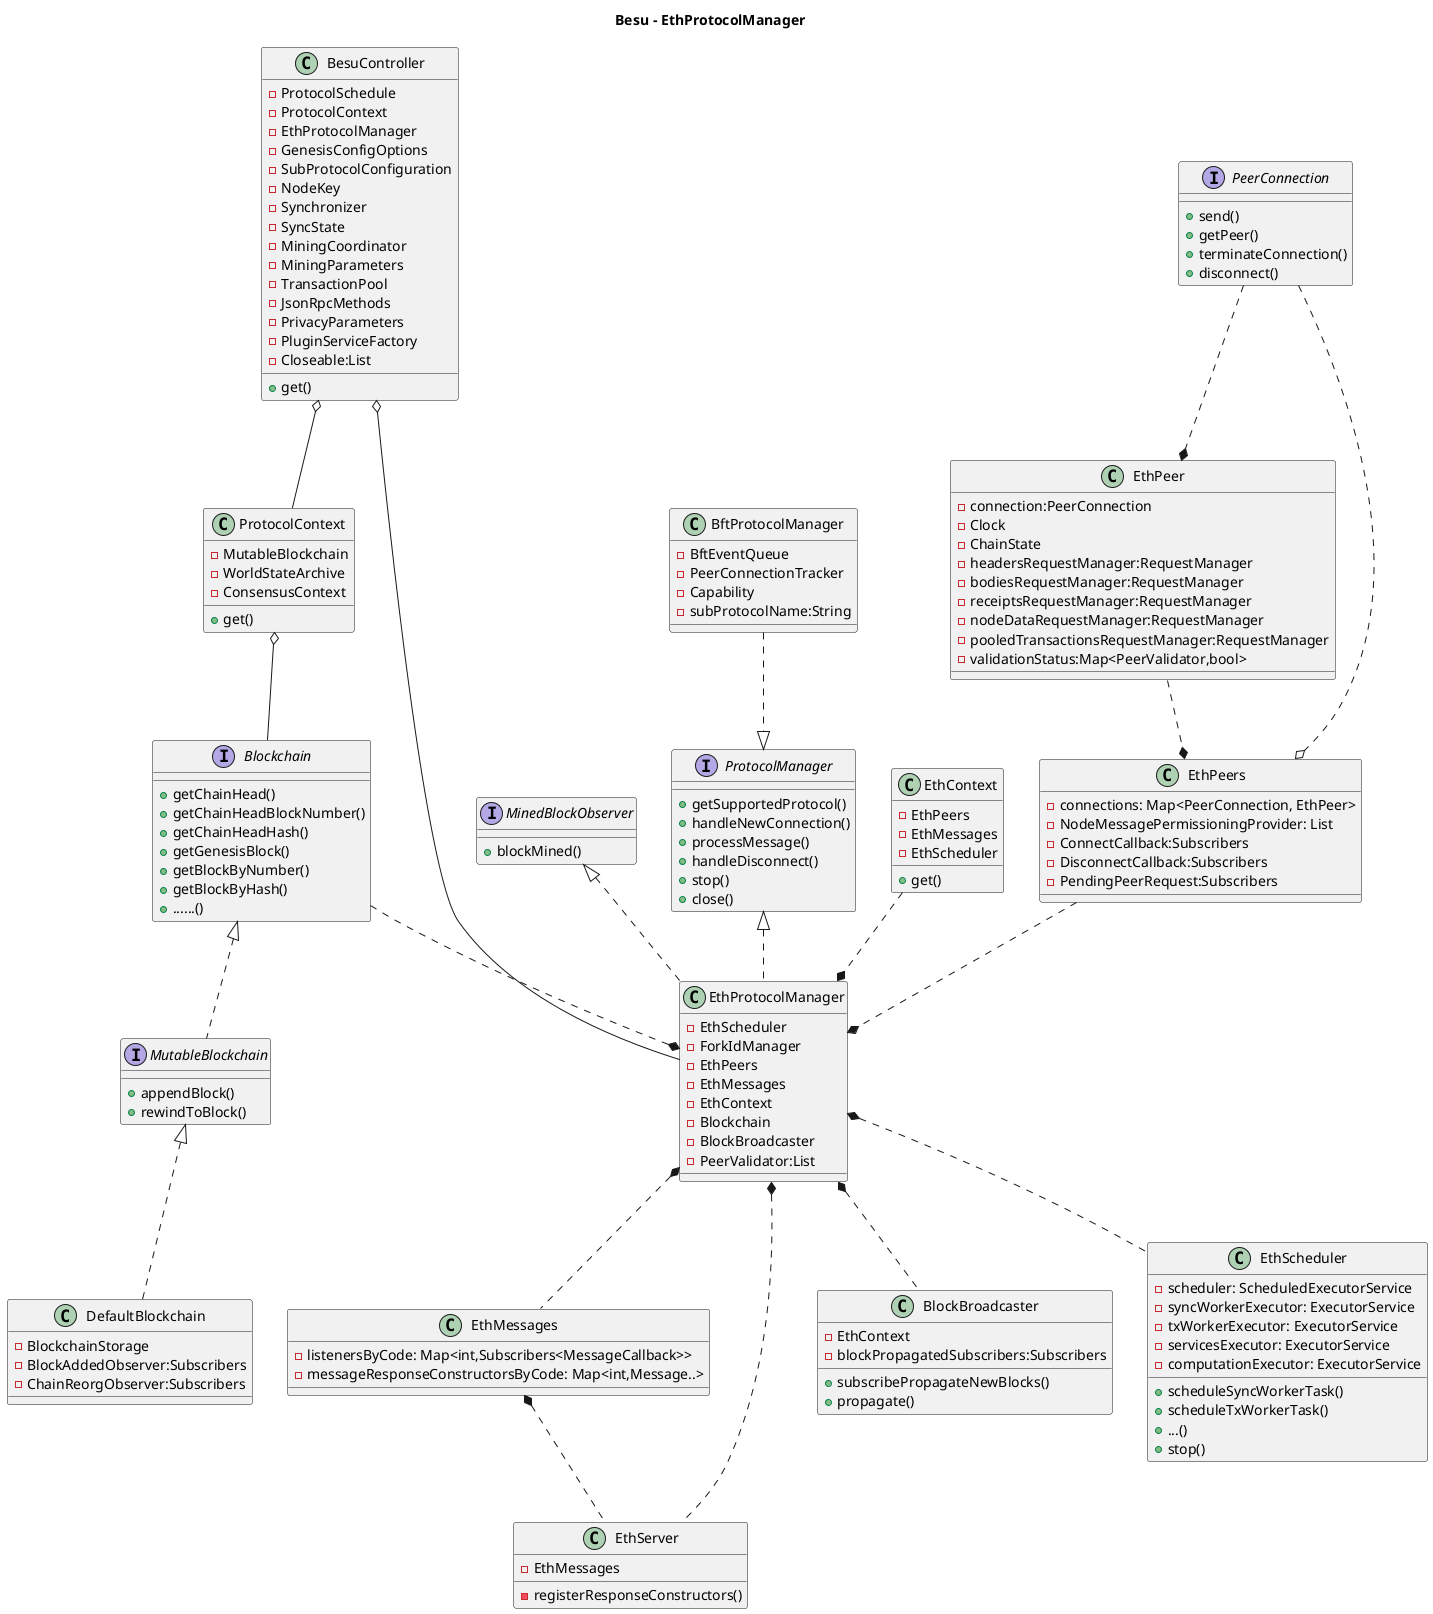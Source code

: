 
@startuml

title "Besu - EthProtocolManager"
scale 1.0

class BesuController {
    -ProtocolSchedule
    -ProtocolContext
    -EthProtocolManager
    -GenesisConfigOptions
    -SubProtocolConfiguration
    -NodeKey
    -Synchronizer
    -SyncState
    -MiningCoordinator
    -MiningParameters
    -TransactionPool
    -JsonRpcMethods
    -PrivacyParameters
    -PluginServiceFactory
    -Closeable:List
    +get()
}




class ProtocolContext {
    -MutableBlockchain
    -WorldStateArchive
    -ConsensusContext
    +get()
}

interface Blockchain {
    +getChainHead()
    +getChainHeadBlockNumber()
    +getChainHeadHash()
    +getGenesisBlock()
    +getBlockByNumber()
    +getBlockByHash()
    +......()
}

interface MutableBlockchain {
    +appendBlock()
    +rewindToBlock()
}

class DefaultBlockchain {
    -BlockchainStorage
    -BlockAddedObserver:Subscribers
    -ChainReorgObserver:Subscribers
}


Blockchain <|..MutableBlockchain
MutableBlockchain <|.. DefaultBlockchain
ProtocolContext o-- Blockchain
BesuController o-- ProtocolContext


interface MinedBlockObserver {
    +blockMined()
}

interface ProtocolManager {
    +getSupportedProtocol()
    +handleNewConnection()
    +processMessage()
    +handleDisconnect()
    +stop()
    +close()
}

class EthProtocolManager {
    -EthScheduler
    -ForkIdManager
    -EthPeers
    -EthMessages
    -EthContext
    -Blockchain
    -BlockBroadcaster
    -PeerValidator:List
}

ProtocolManager <|.. EthProtocolManager
MinedBlockObserver <|.. EthProtocolManager
BesuController o-- EthProtocolManager

Blockchain ..* EthProtocolManager 

class EthContext {
    -EthPeers
    -EthMessages
    -EthScheduler
    +get()
}
EthContext ..* EthProtocolManager 


class EthMessages {
    -listenersByCode: Map<int,Subscribers<MessageCallback>>
    -messageResponseConstructorsByCode: Map<int,Message..>
}
EthProtocolManager *.. EthMessages 

class EthServer {
    -EthMessages
    -registerResponseConstructors()
}
EthProtocolManager *.. EthServer 
EthMessages *.. EthServer

interface PeerConnection {
    +send()
    +getPeer()
    +terminateConnection()
    +disconnect()
}
PeerConnection ..* EthPeer
PeerConnection ..o EthPeers

class EthPeer {
    -connection:PeerConnection
    -Clock
    -ChainState
    -headersRequestManager:RequestManager
    -bodiesRequestManager:RequestManager
    -receiptsRequestManager:RequestManager
    -nodeDataRequestManager:RequestManager
    -pooledTransactionsRequestManager:RequestManager
    -validationStatus:Map<PeerValidator,bool>
}
EthPeer ..* EthPeers

class EthPeers {
    -connections: Map<PeerConnection, EthPeer>
    -NodeMessagePermissioningProvider: List
    -ConnectCallback:Subscribers
    -DisconnectCallback:Subscribers
    -PendingPeerRequest:Subscribers
}
EthPeers ..* EthProtocolManager 

class BlockBroadcaster {
    -EthContext
    -blockPropagatedSubscribers:Subscribers
    +subscribePropagateNewBlocks()
    +propagate()
}
EthProtocolManager *.. BlockBroadcaster 

class EthScheduler {
    -scheduler: ScheduledExecutorService
    -syncWorkerExecutor: ExecutorService
    -txWorkerExecutor: ExecutorService
    -servicesExecutor: ExecutorService
    -computationExecutor: ExecutorService
    +scheduleSyncWorkerTask()
    +scheduleTxWorkerTask()
    +...()
    +stop()
}
EthProtocolManager *.. EthScheduler 

class BftProtocolManager {
    -BftEventQueue
    -PeerConnectionTracker
    -Capability
    -subProtocolName:String
}
BftProtocolManager ..|> ProtocolManager

@enduml